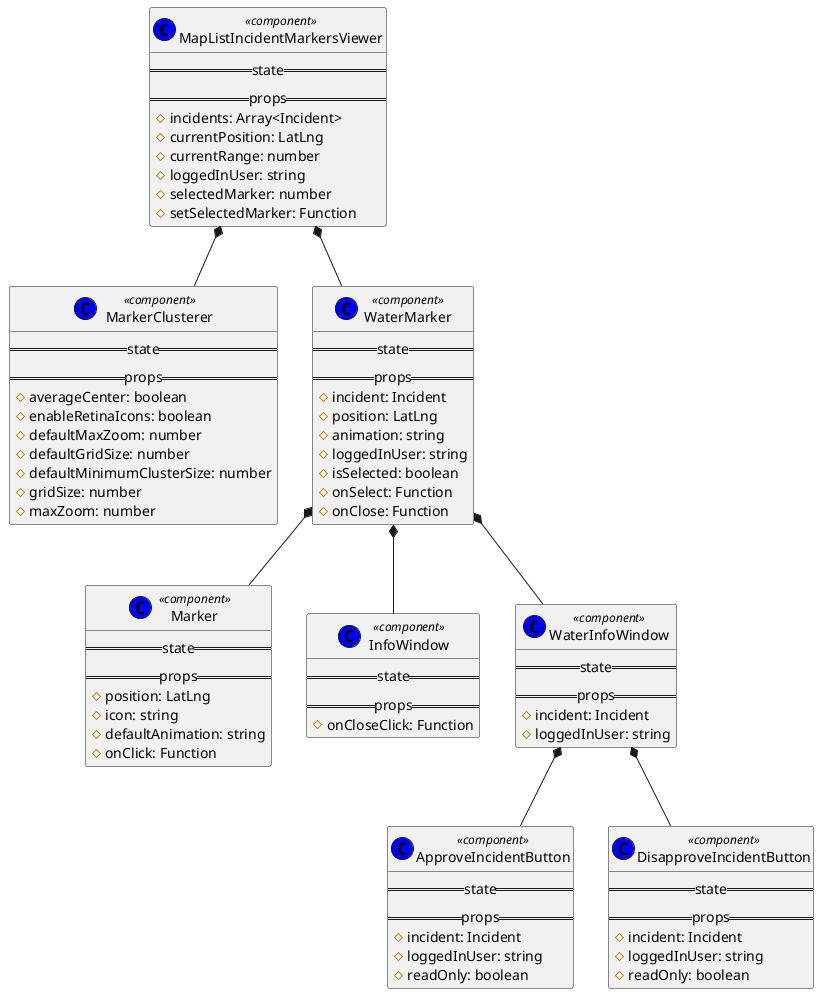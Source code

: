 @startuml diagrama_list_incident_markers

' class RootComponentBase << (C,blue) component >> {
'     ==state==
'     ==props==
' }

' class ApolloProvider << (C,blue) component >> {
'     ==state==
'     ==props==
'     # client: ApolloClient
' }

' class Rehydrated << (C,blue) component >> {
'     ==state==
'     ==props==
' }

' class Query << (C,blue) component >> {
'     ==state==
'     ==props==
'     # query: GraphQLDocument
'     # variables: Object
'     # pollInterval: number
' }

' class Mutation << (C,blue) component >> {
'     ==state==
'     ==props==
'     # mutation: GraphQLDocument
'     # refetchQueries: Function
' }

' class CssBaseline << (C,blue) component >> {
'     ==state==
'     ==props==
' }

' class Authenticator << (C,blue) component >> {
'     ==state==
'     ==props==
' }

' class App << (C,blue) component >> {
'     ==state==
'     ==props==
'     # authState: AmplifyAuthState
'     # authData: AmplifyAuthData
' }

' class MapManager << (C,blue) component >> {
'     ==state==
'     ==props==
'     # loggedInUser: string
' }

' class Map << (C,blue) component >> {
'     ==state==
'     # creating: boolean
'     # selectedMarker: number
'     # queryVars: Object
'     ==props==
'     # loggedInUser: string
'     # googleMapURL: string
'     # loadingElement: HTMLElement
'     # containerElement: HTMLElement
'     # mapElement: HTMLElement
' }

' class GoogleMap << (C,blue) component >> {
'     ==state==
'     ==props==
'     # defaultZoom: number
'     # defaultCenter: LatLng
'     # defaultOptions: GoogleMapsOptions
'     # onClick: Function
'     # onCenterChanged: Function
' }

' class MapAddressSearchViewer << (C,blue) component >> {
'     ==state==
'     # searchTerm: string
'     ==props==
'     # setSelectedSearchLocation: Function
' }

class MapListIncidentMarkersViewer << (C,blue) component >> {
    ==state==
    ==props==
    # incidents: Array<Incident>
    # currentPosition: LatLng
    # currentRange: number
    # loggedInUser: string
    # selectedMarker: number
    # setSelectedMarker: Function
}

' class MapCreateIncidentViewer << (C,blue) component >> {
'     ==state==
'     ==props==
'     # currentPosition: LatLng
'     # currentRange: number
'     # loggedInUser: string
'     # finishCreation: Function
'     # resetPosition: Function
' }

' class MapActionsViewer << (C,blue) component >> {
'     ==state==
'     ==props==
'     # currentPosition: LatLng
'     # currentRange: number
'     # loggedInUser: string
'     # startCreation: Function
'     # resetPosition: Function
' }

' class MapAddressSearch << (C,blue) component >> {
'     ==state==
'     ==props==
'     # searchTerm: string
'     # setSearchTerm: Function
'     # setSelectedSearchLocation: Function
' }

' class PlacesAutocomplete << (C,blue) component >> {
'     ==state==
'     ==props==
'     # value: string
'     # onChange: Function
'     # onSelect: Function
' }

' class MapAddressSearchAutocomplete << (C,blue) component >> {
'     ==state==
'     ==props==
'     # suggestions: Array<AutocompleteSuggestion>
'     # loading: boolean
'     # searchTerm: string
'     # setSearchTerm: Function
'     # setSelectedSearchLocation: Function
' }

' class Select << (C,blue) component >> {
'     ==state==
'     ==props==
'     # options: Array<Object>
'     # isLoading: boolean
'     # inputValue: string
'     # onInputChange: Function
'     # onChange: Function
'     # loadingMessage: Function
'     # noOptionsMessage: Function
'     # placeholder: string
'     # components: Object
'     # getOptionLabel: Function
'     # getOptionValue: Function
' }

class MarkerClusterer << (C,blue) component >> {
    ==state==
    ==props==
    # averageCenter: boolean
    # enableRetinaIcons: boolean
    # defaultMaxZoom: number
    # defaultGridSize: number
    # defaultMinimumClusterSize: number
    # gridSize: number
    # maxZoom: number
}

class WaterMarker << (C,blue) component >> {
    ==state==
    ==props==
    # incident: Incident
    # position: LatLng
    # animation: string
    # loggedInUser: string
    # isSelected: boolean
    # onSelect: Function
    # onClose: Function
}

class Marker << (C,blue) component >> {
    ==state==
    ==props==
    # position: LatLng
    # icon: string
    # defaultAnimation: string
    # onClick: Function
}

class InfoWindow << (C,blue) component >> {
    ==state==
    ==props==
    # onCloseClick: Function
}

class WaterInfoWindow << (C,blue) component >> {
    ==state==
    ==props==
    # incident: Incident
    # loggedInUser: string
}

class ApproveIncidentButton << (C,blue) component >> {
    ==state==
    ==props==
    # incident: Incident
    # loggedInUser: string
    # readOnly: boolean
}

class DisapproveIncidentButton << (C,blue) component >> {
    ==state==
    ==props==
    # incident: Incident
    # loggedInUser: string
    # readOnly: boolean
}

' class CreateIncidentButton << (C,blue) component >> {
'     ==state==
'     ==props==
'     # creating: boolean
'     # startCreation: Function
'     # finishCreation: Function
' }

' class ResetPositionButton << (C,blue) component >> {
'     ==state==
'     ==props==
'     # resetPosition: Function
' }

' RootComponentBase *-- ApolloProvider
' RootComponentBase *-- Rehydrated
' RootComponentBase *-- CssBaseline
' RootComponentBase *-- Authenticator
' RootComponentBase *-- App

' App *-- MapManager

' MapManager *-- Map

' Map *-- GoogleMap
' Map *-- Query
' Map *-- Mutation
' Map *-- MapAddressSearchViewer
' Map *-- MapListIncidentMarkersViewer
' Map *-- MapCreateIncidentViewer
' Map *-- MapActionsViewer

' MapAddressSearchViewer *-- MapAddressSearch
' MapAddressSearch *-- PlacesAutocomplete
' MapAddressSearch *-- MapAddressSearchAutocomplete
' MapAddressSearchAutocomplete *-- Select

MapListIncidentMarkersViewer *-- MarkerClusterer
MapListIncidentMarkersViewer *-- WaterMarker

WaterMarker *-- Marker
WaterMarker *-- InfoWindow
WaterMarker *-- WaterInfoWindow

WaterInfoWindow *-- ApproveIncidentButton
WaterInfoWindow *-- DisapproveIncidentButton

' MapCreateIncidentViewer *-- WaterMarker

' MapActionsViewer *-- CreateIncidentButton
' MapActionsViewer *-- ResetPositionButton

@enduml
